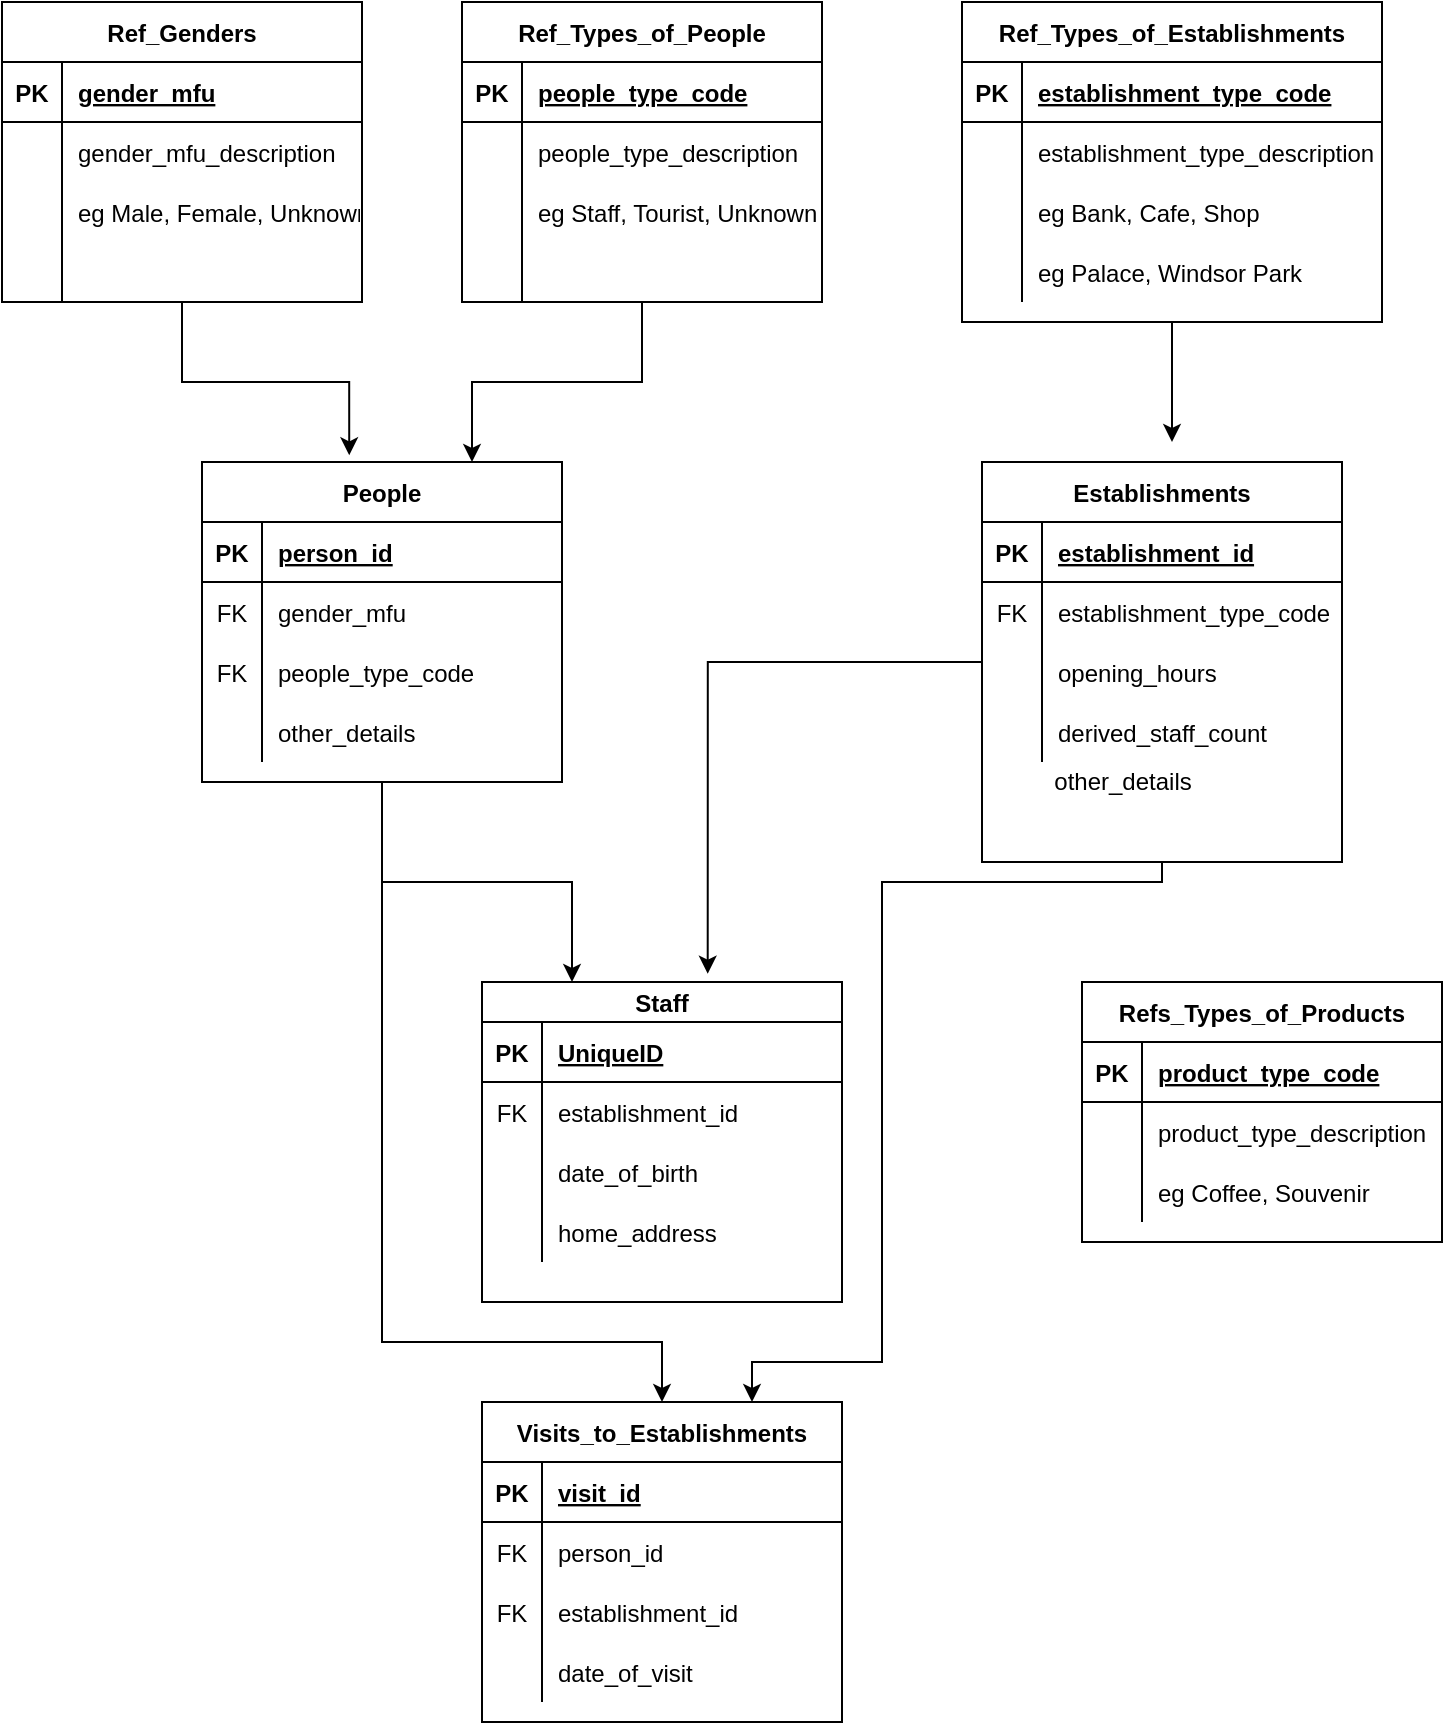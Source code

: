 <mxfile version="14.2.7" type="github">
  <diagram id="8gwgfgab7osLSwUelP4G" name="Page-1">
    <mxGraphModel dx="1038" dy="580" grid="1" gridSize="10" guides="1" tooltips="1" connect="1" arrows="1" fold="1" page="1" pageScale="1" pageWidth="850" pageHeight="1100" math="0" shadow="0">
      <root>
        <mxCell id="0" />
        <mxCell id="1" parent="0" />
        <mxCell id="6jE46qa5X71mXZ7icbi9-116" style="edgeStyle=orthogonalEdgeStyle;rounded=0;orthogonalLoop=1;jettySize=auto;html=1;entryX=0.25;entryY=0;entryDx=0;entryDy=0;" edge="1" parent="1" source="6jE46qa5X71mXZ7icbi9-1" target="6jE46qa5X71mXZ7icbi9-58">
          <mxGeometry relative="1" as="geometry" />
        </mxCell>
        <mxCell id="6jE46qa5X71mXZ7icbi9-119" style="edgeStyle=orthogonalEdgeStyle;rounded=0;orthogonalLoop=1;jettySize=auto;html=1;" edge="1" parent="1" source="6jE46qa5X71mXZ7icbi9-1" target="6jE46qa5X71mXZ7icbi9-27">
          <mxGeometry relative="1" as="geometry">
            <Array as="points">
              <mxPoint x="200" y="680" />
              <mxPoint x="340" y="680" />
            </Array>
          </mxGeometry>
        </mxCell>
        <mxCell id="6jE46qa5X71mXZ7icbi9-1" value="People" style="shape=table;startSize=30;container=1;collapsible=1;childLayout=tableLayout;fixedRows=1;rowLines=0;fontStyle=1;align=center;resizeLast=1;" vertex="1" parent="1">
          <mxGeometry x="110" y="240" width="180" height="160" as="geometry" />
        </mxCell>
        <mxCell id="6jE46qa5X71mXZ7icbi9-2" value="" style="shape=partialRectangle;collapsible=0;dropTarget=0;pointerEvents=0;fillColor=none;top=0;left=0;bottom=1;right=0;points=[[0,0.5],[1,0.5]];portConstraint=eastwest;" vertex="1" parent="6jE46qa5X71mXZ7icbi9-1">
          <mxGeometry y="30" width="180" height="30" as="geometry" />
        </mxCell>
        <mxCell id="6jE46qa5X71mXZ7icbi9-3" value="PK" style="shape=partialRectangle;connectable=0;fillColor=none;top=0;left=0;bottom=0;right=0;fontStyle=1;overflow=hidden;" vertex="1" parent="6jE46qa5X71mXZ7icbi9-2">
          <mxGeometry width="30" height="30" as="geometry" />
        </mxCell>
        <mxCell id="6jE46qa5X71mXZ7icbi9-4" value="person_id" style="shape=partialRectangle;connectable=0;fillColor=none;top=0;left=0;bottom=0;right=0;align=left;spacingLeft=6;fontStyle=5;overflow=hidden;" vertex="1" parent="6jE46qa5X71mXZ7icbi9-2">
          <mxGeometry x="30" width="150" height="30" as="geometry" />
        </mxCell>
        <mxCell id="6jE46qa5X71mXZ7icbi9-5" value="" style="shape=partialRectangle;collapsible=0;dropTarget=0;pointerEvents=0;fillColor=none;top=0;left=0;bottom=0;right=0;points=[[0,0.5],[1,0.5]];portConstraint=eastwest;" vertex="1" parent="6jE46qa5X71mXZ7icbi9-1">
          <mxGeometry y="60" width="180" height="30" as="geometry" />
        </mxCell>
        <mxCell id="6jE46qa5X71mXZ7icbi9-6" value="FK" style="shape=partialRectangle;connectable=0;fillColor=none;top=0;left=0;bottom=0;right=0;editable=1;overflow=hidden;" vertex="1" parent="6jE46qa5X71mXZ7icbi9-5">
          <mxGeometry width="30" height="30" as="geometry" />
        </mxCell>
        <mxCell id="6jE46qa5X71mXZ7icbi9-7" value="gender_mfu" style="shape=partialRectangle;connectable=0;fillColor=none;top=0;left=0;bottom=0;right=0;align=left;spacingLeft=6;overflow=hidden;" vertex="1" parent="6jE46qa5X71mXZ7icbi9-5">
          <mxGeometry x="30" width="150" height="30" as="geometry" />
        </mxCell>
        <mxCell id="6jE46qa5X71mXZ7icbi9-8" value="" style="shape=partialRectangle;collapsible=0;dropTarget=0;pointerEvents=0;fillColor=none;top=0;left=0;bottom=0;right=0;points=[[0,0.5],[1,0.5]];portConstraint=eastwest;" vertex="1" parent="6jE46qa5X71mXZ7icbi9-1">
          <mxGeometry y="90" width="180" height="30" as="geometry" />
        </mxCell>
        <mxCell id="6jE46qa5X71mXZ7icbi9-9" value="FK" style="shape=partialRectangle;connectable=0;fillColor=none;top=0;left=0;bottom=0;right=0;editable=1;overflow=hidden;" vertex="1" parent="6jE46qa5X71mXZ7icbi9-8">
          <mxGeometry width="30" height="30" as="geometry" />
        </mxCell>
        <mxCell id="6jE46qa5X71mXZ7icbi9-10" value="people_type_code" style="shape=partialRectangle;connectable=0;fillColor=none;top=0;left=0;bottom=0;right=0;align=left;spacingLeft=6;overflow=hidden;" vertex="1" parent="6jE46qa5X71mXZ7icbi9-8">
          <mxGeometry x="30" width="150" height="30" as="geometry" />
        </mxCell>
        <mxCell id="6jE46qa5X71mXZ7icbi9-11" value="" style="shape=partialRectangle;collapsible=0;dropTarget=0;pointerEvents=0;fillColor=none;top=0;left=0;bottom=0;right=0;points=[[0,0.5],[1,0.5]];portConstraint=eastwest;" vertex="1" parent="6jE46qa5X71mXZ7icbi9-1">
          <mxGeometry y="120" width="180" height="30" as="geometry" />
        </mxCell>
        <mxCell id="6jE46qa5X71mXZ7icbi9-12" value="" style="shape=partialRectangle;connectable=0;fillColor=none;top=0;left=0;bottom=0;right=0;editable=1;overflow=hidden;" vertex="1" parent="6jE46qa5X71mXZ7icbi9-11">
          <mxGeometry width="30" height="30" as="geometry" />
        </mxCell>
        <mxCell id="6jE46qa5X71mXZ7icbi9-13" value="other_details" style="shape=partialRectangle;connectable=0;fillColor=none;top=0;left=0;bottom=0;right=0;align=left;spacingLeft=6;overflow=hidden;" vertex="1" parent="6jE46qa5X71mXZ7icbi9-11">
          <mxGeometry x="30" width="150" height="30" as="geometry" />
        </mxCell>
        <mxCell id="6jE46qa5X71mXZ7icbi9-117" style="edgeStyle=orthogonalEdgeStyle;rounded=0;orthogonalLoop=1;jettySize=auto;html=1;entryX=0.627;entryY=-0.026;entryDx=0;entryDy=0;entryPerimeter=0;" edge="1" parent="1" source="6jE46qa5X71mXZ7icbi9-14" target="6jE46qa5X71mXZ7icbi9-58">
          <mxGeometry relative="1" as="geometry" />
        </mxCell>
        <mxCell id="6jE46qa5X71mXZ7icbi9-120" style="edgeStyle=orthogonalEdgeStyle;rounded=0;orthogonalLoop=1;jettySize=auto;html=1;entryX=0.75;entryY=0;entryDx=0;entryDy=0;" edge="1" parent="1" source="6jE46qa5X71mXZ7icbi9-14" target="6jE46qa5X71mXZ7icbi9-27">
          <mxGeometry relative="1" as="geometry">
            <Array as="points">
              <mxPoint x="590" y="450" />
              <mxPoint x="450" y="450" />
              <mxPoint x="450" y="690" />
              <mxPoint x="385" y="690" />
            </Array>
          </mxGeometry>
        </mxCell>
        <mxCell id="6jE46qa5X71mXZ7icbi9-14" value="Establishments" style="shape=table;startSize=30;container=1;collapsible=1;childLayout=tableLayout;fixedRows=1;rowLines=0;fontStyle=1;align=center;resizeLast=1;" vertex="1" parent="1">
          <mxGeometry x="500" y="240" width="180" height="200" as="geometry" />
        </mxCell>
        <mxCell id="6jE46qa5X71mXZ7icbi9-15" value="" style="shape=partialRectangle;collapsible=0;dropTarget=0;pointerEvents=0;fillColor=none;top=0;left=0;bottom=1;right=0;points=[[0,0.5],[1,0.5]];portConstraint=eastwest;" vertex="1" parent="6jE46qa5X71mXZ7icbi9-14">
          <mxGeometry y="30" width="180" height="30" as="geometry" />
        </mxCell>
        <mxCell id="6jE46qa5X71mXZ7icbi9-16" value="PK" style="shape=partialRectangle;connectable=0;fillColor=none;top=0;left=0;bottom=0;right=0;fontStyle=1;overflow=hidden;" vertex="1" parent="6jE46qa5X71mXZ7icbi9-15">
          <mxGeometry width="30" height="30" as="geometry" />
        </mxCell>
        <mxCell id="6jE46qa5X71mXZ7icbi9-17" value="establishment_id" style="shape=partialRectangle;connectable=0;fillColor=none;top=0;left=0;bottom=0;right=0;align=left;spacingLeft=6;fontStyle=5;overflow=hidden;" vertex="1" parent="6jE46qa5X71mXZ7icbi9-15">
          <mxGeometry x="30" width="150" height="30" as="geometry" />
        </mxCell>
        <mxCell id="6jE46qa5X71mXZ7icbi9-18" value="" style="shape=partialRectangle;collapsible=0;dropTarget=0;pointerEvents=0;fillColor=none;top=0;left=0;bottom=0;right=0;points=[[0,0.5],[1,0.5]];portConstraint=eastwest;" vertex="1" parent="6jE46qa5X71mXZ7icbi9-14">
          <mxGeometry y="60" width="180" height="30" as="geometry" />
        </mxCell>
        <mxCell id="6jE46qa5X71mXZ7icbi9-19" value="FK" style="shape=partialRectangle;connectable=0;fillColor=none;top=0;left=0;bottom=0;right=0;editable=1;overflow=hidden;" vertex="1" parent="6jE46qa5X71mXZ7icbi9-18">
          <mxGeometry width="30" height="30" as="geometry" />
        </mxCell>
        <mxCell id="6jE46qa5X71mXZ7icbi9-20" value="establishment_type_code" style="shape=partialRectangle;connectable=0;fillColor=none;top=0;left=0;bottom=0;right=0;align=left;spacingLeft=6;overflow=hidden;" vertex="1" parent="6jE46qa5X71mXZ7icbi9-18">
          <mxGeometry x="30" width="150" height="30" as="geometry" />
        </mxCell>
        <mxCell id="6jE46qa5X71mXZ7icbi9-21" value="" style="shape=partialRectangle;collapsible=0;dropTarget=0;pointerEvents=0;fillColor=none;top=0;left=0;bottom=0;right=0;points=[[0,0.5],[1,0.5]];portConstraint=eastwest;" vertex="1" parent="6jE46qa5X71mXZ7icbi9-14">
          <mxGeometry y="90" width="180" height="30" as="geometry" />
        </mxCell>
        <mxCell id="6jE46qa5X71mXZ7icbi9-22" value="" style="shape=partialRectangle;connectable=0;fillColor=none;top=0;left=0;bottom=0;right=0;editable=1;overflow=hidden;" vertex="1" parent="6jE46qa5X71mXZ7icbi9-21">
          <mxGeometry width="30" height="30" as="geometry" />
        </mxCell>
        <mxCell id="6jE46qa5X71mXZ7icbi9-23" value="opening_hours" style="shape=partialRectangle;connectable=0;fillColor=none;top=0;left=0;bottom=0;right=0;align=left;spacingLeft=6;overflow=hidden;" vertex="1" parent="6jE46qa5X71mXZ7icbi9-21">
          <mxGeometry x="30" width="150" height="30" as="geometry" />
        </mxCell>
        <mxCell id="6jE46qa5X71mXZ7icbi9-24" value="" style="shape=partialRectangle;collapsible=0;dropTarget=0;pointerEvents=0;fillColor=none;top=0;left=0;bottom=0;right=0;points=[[0,0.5],[1,0.5]];portConstraint=eastwest;" vertex="1" parent="6jE46qa5X71mXZ7icbi9-14">
          <mxGeometry y="120" width="180" height="30" as="geometry" />
        </mxCell>
        <mxCell id="6jE46qa5X71mXZ7icbi9-25" value="" style="shape=partialRectangle;connectable=0;fillColor=none;top=0;left=0;bottom=0;right=0;editable=1;overflow=hidden;" vertex="1" parent="6jE46qa5X71mXZ7icbi9-24">
          <mxGeometry width="30" height="30" as="geometry" />
        </mxCell>
        <mxCell id="6jE46qa5X71mXZ7icbi9-26" value="derived_staff_count" style="shape=partialRectangle;connectable=0;fillColor=none;top=0;left=0;bottom=0;right=0;align=left;spacingLeft=6;overflow=hidden;" vertex="1" parent="6jE46qa5X71mXZ7icbi9-24">
          <mxGeometry x="30" width="150" height="30" as="geometry" />
        </mxCell>
        <mxCell id="6jE46qa5X71mXZ7icbi9-27" value="Visits_to_Establishments" style="shape=table;startSize=30;container=1;collapsible=1;childLayout=tableLayout;fixedRows=1;rowLines=0;fontStyle=1;align=center;resizeLast=1;" vertex="1" parent="1">
          <mxGeometry x="250" y="710" width="180" height="160" as="geometry" />
        </mxCell>
        <mxCell id="6jE46qa5X71mXZ7icbi9-28" value="" style="shape=partialRectangle;collapsible=0;dropTarget=0;pointerEvents=0;fillColor=none;top=0;left=0;bottom=1;right=0;points=[[0,0.5],[1,0.5]];portConstraint=eastwest;" vertex="1" parent="6jE46qa5X71mXZ7icbi9-27">
          <mxGeometry y="30" width="180" height="30" as="geometry" />
        </mxCell>
        <mxCell id="6jE46qa5X71mXZ7icbi9-29" value="PK" style="shape=partialRectangle;connectable=0;fillColor=none;top=0;left=0;bottom=0;right=0;fontStyle=1;overflow=hidden;" vertex="1" parent="6jE46qa5X71mXZ7icbi9-28">
          <mxGeometry width="30" height="30" as="geometry" />
        </mxCell>
        <mxCell id="6jE46qa5X71mXZ7icbi9-30" value="visit_id" style="shape=partialRectangle;connectable=0;fillColor=none;top=0;left=0;bottom=0;right=0;align=left;spacingLeft=6;fontStyle=5;overflow=hidden;" vertex="1" parent="6jE46qa5X71mXZ7icbi9-28">
          <mxGeometry x="30" width="150" height="30" as="geometry" />
        </mxCell>
        <mxCell id="6jE46qa5X71mXZ7icbi9-31" value="" style="shape=partialRectangle;collapsible=0;dropTarget=0;pointerEvents=0;fillColor=none;top=0;left=0;bottom=0;right=0;points=[[0,0.5],[1,0.5]];portConstraint=eastwest;" vertex="1" parent="6jE46qa5X71mXZ7icbi9-27">
          <mxGeometry y="60" width="180" height="30" as="geometry" />
        </mxCell>
        <mxCell id="6jE46qa5X71mXZ7icbi9-32" value="FK" style="shape=partialRectangle;connectable=0;fillColor=none;top=0;left=0;bottom=0;right=0;editable=1;overflow=hidden;" vertex="1" parent="6jE46qa5X71mXZ7icbi9-31">
          <mxGeometry width="30" height="30" as="geometry" />
        </mxCell>
        <mxCell id="6jE46qa5X71mXZ7icbi9-33" value="person_id" style="shape=partialRectangle;connectable=0;fillColor=none;top=0;left=0;bottom=0;right=0;align=left;spacingLeft=6;overflow=hidden;" vertex="1" parent="6jE46qa5X71mXZ7icbi9-31">
          <mxGeometry x="30" width="150" height="30" as="geometry" />
        </mxCell>
        <mxCell id="6jE46qa5X71mXZ7icbi9-34" value="" style="shape=partialRectangle;collapsible=0;dropTarget=0;pointerEvents=0;fillColor=none;top=0;left=0;bottom=0;right=0;points=[[0,0.5],[1,0.5]];portConstraint=eastwest;" vertex="1" parent="6jE46qa5X71mXZ7icbi9-27">
          <mxGeometry y="90" width="180" height="30" as="geometry" />
        </mxCell>
        <mxCell id="6jE46qa5X71mXZ7icbi9-35" value="FK" style="shape=partialRectangle;connectable=0;fillColor=none;top=0;left=0;bottom=0;right=0;editable=1;overflow=hidden;" vertex="1" parent="6jE46qa5X71mXZ7icbi9-34">
          <mxGeometry width="30" height="30" as="geometry" />
        </mxCell>
        <mxCell id="6jE46qa5X71mXZ7icbi9-36" value="establishment_id" style="shape=partialRectangle;connectable=0;fillColor=none;top=0;left=0;bottom=0;right=0;align=left;spacingLeft=6;overflow=hidden;" vertex="1" parent="6jE46qa5X71mXZ7icbi9-34">
          <mxGeometry x="30" width="150" height="30" as="geometry" />
        </mxCell>
        <mxCell id="6jE46qa5X71mXZ7icbi9-37" value="" style="shape=partialRectangle;collapsible=0;dropTarget=0;pointerEvents=0;fillColor=none;top=0;left=0;bottom=0;right=0;points=[[0,0.5],[1,0.5]];portConstraint=eastwest;" vertex="1" parent="6jE46qa5X71mXZ7icbi9-27">
          <mxGeometry y="120" width="180" height="30" as="geometry" />
        </mxCell>
        <mxCell id="6jE46qa5X71mXZ7icbi9-38" value="" style="shape=partialRectangle;connectable=0;fillColor=none;top=0;left=0;bottom=0;right=0;editable=1;overflow=hidden;" vertex="1" parent="6jE46qa5X71mXZ7icbi9-37">
          <mxGeometry width="30" height="30" as="geometry" />
        </mxCell>
        <mxCell id="6jE46qa5X71mXZ7icbi9-39" value="date_of_visit" style="shape=partialRectangle;connectable=0;fillColor=none;top=0;left=0;bottom=0;right=0;align=left;spacingLeft=6;overflow=hidden;" vertex="1" parent="6jE46qa5X71mXZ7icbi9-37">
          <mxGeometry x="30" width="150" height="30" as="geometry" />
        </mxCell>
        <mxCell id="6jE46qa5X71mXZ7icbi9-43" value="other_details" style="text;html=1;align=center;verticalAlign=middle;resizable=0;points=[];autosize=1;" vertex="1" parent="1">
          <mxGeometry x="530" y="390" width="80" height="20" as="geometry" />
        </mxCell>
        <mxCell id="6jE46qa5X71mXZ7icbi9-113" style="edgeStyle=orthogonalEdgeStyle;rounded=0;orthogonalLoop=1;jettySize=auto;html=1;entryX=0.409;entryY=-0.021;entryDx=0;entryDy=0;entryPerimeter=0;" edge="1" parent="1" source="6jE46qa5X71mXZ7icbi9-45" target="6jE46qa5X71mXZ7icbi9-1">
          <mxGeometry relative="1" as="geometry" />
        </mxCell>
        <mxCell id="6jE46qa5X71mXZ7icbi9-45" value="Ref_Genders" style="shape=table;startSize=30;container=1;collapsible=1;childLayout=tableLayout;fixedRows=1;rowLines=0;fontStyle=1;align=center;resizeLast=1;" vertex="1" parent="1">
          <mxGeometry x="10" y="10" width="180" height="150" as="geometry" />
        </mxCell>
        <mxCell id="6jE46qa5X71mXZ7icbi9-46" value="" style="shape=partialRectangle;collapsible=0;dropTarget=0;pointerEvents=0;fillColor=none;top=0;left=0;bottom=1;right=0;points=[[0,0.5],[1,0.5]];portConstraint=eastwest;" vertex="1" parent="6jE46qa5X71mXZ7icbi9-45">
          <mxGeometry y="30" width="180" height="30" as="geometry" />
        </mxCell>
        <mxCell id="6jE46qa5X71mXZ7icbi9-47" value="PK" style="shape=partialRectangle;connectable=0;fillColor=none;top=0;left=0;bottom=0;right=0;fontStyle=1;overflow=hidden;" vertex="1" parent="6jE46qa5X71mXZ7icbi9-46">
          <mxGeometry width="30" height="30" as="geometry" />
        </mxCell>
        <mxCell id="6jE46qa5X71mXZ7icbi9-48" value="gender_mfu" style="shape=partialRectangle;connectable=0;fillColor=none;top=0;left=0;bottom=0;right=0;align=left;spacingLeft=6;fontStyle=5;overflow=hidden;" vertex="1" parent="6jE46qa5X71mXZ7icbi9-46">
          <mxGeometry x="30" width="150" height="30" as="geometry" />
        </mxCell>
        <mxCell id="6jE46qa5X71mXZ7icbi9-49" value="" style="shape=partialRectangle;collapsible=0;dropTarget=0;pointerEvents=0;fillColor=none;top=0;left=0;bottom=0;right=0;points=[[0,0.5],[1,0.5]];portConstraint=eastwest;" vertex="1" parent="6jE46qa5X71mXZ7icbi9-45">
          <mxGeometry y="60" width="180" height="30" as="geometry" />
        </mxCell>
        <mxCell id="6jE46qa5X71mXZ7icbi9-50" value="" style="shape=partialRectangle;connectable=0;fillColor=none;top=0;left=0;bottom=0;right=0;editable=1;overflow=hidden;" vertex="1" parent="6jE46qa5X71mXZ7icbi9-49">
          <mxGeometry width="30" height="30" as="geometry" />
        </mxCell>
        <mxCell id="6jE46qa5X71mXZ7icbi9-51" value="gender_mfu_description" style="shape=partialRectangle;connectable=0;fillColor=none;top=0;left=0;bottom=0;right=0;align=left;spacingLeft=6;overflow=hidden;" vertex="1" parent="6jE46qa5X71mXZ7icbi9-49">
          <mxGeometry x="30" width="150" height="30" as="geometry" />
        </mxCell>
        <mxCell id="6jE46qa5X71mXZ7icbi9-52" value="" style="shape=partialRectangle;collapsible=0;dropTarget=0;pointerEvents=0;fillColor=none;top=0;left=0;bottom=0;right=0;points=[[0,0.5],[1,0.5]];portConstraint=eastwest;" vertex="1" parent="6jE46qa5X71mXZ7icbi9-45">
          <mxGeometry y="90" width="180" height="30" as="geometry" />
        </mxCell>
        <mxCell id="6jE46qa5X71mXZ7icbi9-53" value="" style="shape=partialRectangle;connectable=0;fillColor=none;top=0;left=0;bottom=0;right=0;editable=1;overflow=hidden;" vertex="1" parent="6jE46qa5X71mXZ7icbi9-52">
          <mxGeometry width="30" height="30" as="geometry" />
        </mxCell>
        <mxCell id="6jE46qa5X71mXZ7icbi9-54" value="eg Male, Female, Unknown" style="shape=partialRectangle;connectable=0;fillColor=none;top=0;left=0;bottom=0;right=0;align=left;spacingLeft=6;overflow=hidden;" vertex="1" parent="6jE46qa5X71mXZ7icbi9-52">
          <mxGeometry x="30" width="150" height="30" as="geometry" />
        </mxCell>
        <mxCell id="6jE46qa5X71mXZ7icbi9-55" value="" style="shape=partialRectangle;collapsible=0;dropTarget=0;pointerEvents=0;fillColor=none;top=0;left=0;bottom=0;right=0;points=[[0,0.5],[1,0.5]];portConstraint=eastwest;" vertex="1" parent="6jE46qa5X71mXZ7icbi9-45">
          <mxGeometry y="120" width="180" height="30" as="geometry" />
        </mxCell>
        <mxCell id="6jE46qa5X71mXZ7icbi9-56" value="" style="shape=partialRectangle;connectable=0;fillColor=none;top=0;left=0;bottom=0;right=0;editable=1;overflow=hidden;" vertex="1" parent="6jE46qa5X71mXZ7icbi9-55">
          <mxGeometry width="30" height="30" as="geometry" />
        </mxCell>
        <mxCell id="6jE46qa5X71mXZ7icbi9-57" value="" style="shape=partialRectangle;connectable=0;fillColor=none;top=0;left=0;bottom=0;right=0;align=left;spacingLeft=6;overflow=hidden;" vertex="1" parent="6jE46qa5X71mXZ7icbi9-55">
          <mxGeometry x="30" width="150" height="30" as="geometry" />
        </mxCell>
        <mxCell id="6jE46qa5X71mXZ7icbi9-58" value="Staff" style="shape=table;startSize=20;container=1;collapsible=1;childLayout=tableLayout;fixedRows=1;rowLines=0;fontStyle=1;align=center;resizeLast=1;" vertex="1" parent="1">
          <mxGeometry x="250" y="500" width="180" height="160" as="geometry" />
        </mxCell>
        <mxCell id="6jE46qa5X71mXZ7icbi9-59" value="" style="shape=partialRectangle;collapsible=0;dropTarget=0;pointerEvents=0;fillColor=none;top=0;left=0;bottom=1;right=0;points=[[0,0.5],[1,0.5]];portConstraint=eastwest;" vertex="1" parent="6jE46qa5X71mXZ7icbi9-58">
          <mxGeometry y="20" width="180" height="30" as="geometry" />
        </mxCell>
        <mxCell id="6jE46qa5X71mXZ7icbi9-60" value="PK" style="shape=partialRectangle;connectable=0;fillColor=none;top=0;left=0;bottom=0;right=0;fontStyle=1;overflow=hidden;" vertex="1" parent="6jE46qa5X71mXZ7icbi9-59">
          <mxGeometry width="30" height="30" as="geometry" />
        </mxCell>
        <mxCell id="6jE46qa5X71mXZ7icbi9-61" value="UniqueID" style="shape=partialRectangle;connectable=0;fillColor=none;top=0;left=0;bottom=0;right=0;align=left;spacingLeft=6;fontStyle=5;overflow=hidden;" vertex="1" parent="6jE46qa5X71mXZ7icbi9-59">
          <mxGeometry x="30" width="150" height="30" as="geometry" />
        </mxCell>
        <mxCell id="6jE46qa5X71mXZ7icbi9-62" value="" style="shape=partialRectangle;collapsible=0;dropTarget=0;pointerEvents=0;fillColor=none;top=0;left=0;bottom=0;right=0;points=[[0,0.5],[1,0.5]];portConstraint=eastwest;" vertex="1" parent="6jE46qa5X71mXZ7icbi9-58">
          <mxGeometry y="50" width="180" height="30" as="geometry" />
        </mxCell>
        <mxCell id="6jE46qa5X71mXZ7icbi9-63" value="FK" style="shape=partialRectangle;connectable=0;fillColor=none;top=0;left=0;bottom=0;right=0;editable=1;overflow=hidden;" vertex="1" parent="6jE46qa5X71mXZ7icbi9-62">
          <mxGeometry width="30" height="30" as="geometry" />
        </mxCell>
        <mxCell id="6jE46qa5X71mXZ7icbi9-64" value="establishment_id" style="shape=partialRectangle;connectable=0;fillColor=none;top=0;left=0;bottom=0;right=0;align=left;spacingLeft=6;overflow=hidden;" vertex="1" parent="6jE46qa5X71mXZ7icbi9-62">
          <mxGeometry x="30" width="150" height="30" as="geometry" />
        </mxCell>
        <mxCell id="6jE46qa5X71mXZ7icbi9-65" value="" style="shape=partialRectangle;collapsible=0;dropTarget=0;pointerEvents=0;fillColor=none;top=0;left=0;bottom=0;right=0;points=[[0,0.5],[1,0.5]];portConstraint=eastwest;" vertex="1" parent="6jE46qa5X71mXZ7icbi9-58">
          <mxGeometry y="80" width="180" height="30" as="geometry" />
        </mxCell>
        <mxCell id="6jE46qa5X71mXZ7icbi9-66" value="" style="shape=partialRectangle;connectable=0;fillColor=none;top=0;left=0;bottom=0;right=0;editable=1;overflow=hidden;" vertex="1" parent="6jE46qa5X71mXZ7icbi9-65">
          <mxGeometry width="30" height="30" as="geometry" />
        </mxCell>
        <mxCell id="6jE46qa5X71mXZ7icbi9-67" value="date_of_birth" style="shape=partialRectangle;connectable=0;fillColor=none;top=0;left=0;bottom=0;right=0;align=left;spacingLeft=6;overflow=hidden;" vertex="1" parent="6jE46qa5X71mXZ7icbi9-65">
          <mxGeometry x="30" width="150" height="30" as="geometry" />
        </mxCell>
        <mxCell id="6jE46qa5X71mXZ7icbi9-68" value="" style="shape=partialRectangle;collapsible=0;dropTarget=0;pointerEvents=0;fillColor=none;top=0;left=0;bottom=0;right=0;points=[[0,0.5],[1,0.5]];portConstraint=eastwest;" vertex="1" parent="6jE46qa5X71mXZ7icbi9-58">
          <mxGeometry y="110" width="180" height="30" as="geometry" />
        </mxCell>
        <mxCell id="6jE46qa5X71mXZ7icbi9-69" value="" style="shape=partialRectangle;connectable=0;fillColor=none;top=0;left=0;bottom=0;right=0;editable=1;overflow=hidden;" vertex="1" parent="6jE46qa5X71mXZ7icbi9-68">
          <mxGeometry width="30" height="30" as="geometry" />
        </mxCell>
        <mxCell id="6jE46qa5X71mXZ7icbi9-70" value="home_address" style="shape=partialRectangle;connectable=0;fillColor=none;top=0;left=0;bottom=0;right=0;align=left;spacingLeft=6;overflow=hidden;" vertex="1" parent="6jE46qa5X71mXZ7icbi9-68">
          <mxGeometry x="30" width="150" height="30" as="geometry" />
        </mxCell>
        <mxCell id="6jE46qa5X71mXZ7icbi9-114" style="edgeStyle=orthogonalEdgeStyle;rounded=0;orthogonalLoop=1;jettySize=auto;html=1;entryX=0.75;entryY=0;entryDx=0;entryDy=0;horizontal=1;verticalAlign=middle;" edge="1" parent="1" source="6jE46qa5X71mXZ7icbi9-71" target="6jE46qa5X71mXZ7icbi9-1">
          <mxGeometry relative="1" as="geometry" />
        </mxCell>
        <mxCell id="6jE46qa5X71mXZ7icbi9-71" value="Ref_Types_of_People" style="shape=table;startSize=30;container=1;collapsible=1;childLayout=tableLayout;fixedRows=1;rowLines=0;fontStyle=1;align=center;resizeLast=1;" vertex="1" parent="1">
          <mxGeometry x="240" y="10" width="180" height="150" as="geometry" />
        </mxCell>
        <mxCell id="6jE46qa5X71mXZ7icbi9-72" value="" style="shape=partialRectangle;collapsible=0;dropTarget=0;pointerEvents=0;fillColor=none;top=0;left=0;bottom=1;right=0;points=[[0,0.5],[1,0.5]];portConstraint=eastwest;" vertex="1" parent="6jE46qa5X71mXZ7icbi9-71">
          <mxGeometry y="30" width="180" height="30" as="geometry" />
        </mxCell>
        <mxCell id="6jE46qa5X71mXZ7icbi9-73" value="PK" style="shape=partialRectangle;connectable=0;fillColor=none;top=0;left=0;bottom=0;right=0;fontStyle=1;overflow=hidden;" vertex="1" parent="6jE46qa5X71mXZ7icbi9-72">
          <mxGeometry width="30" height="30" as="geometry" />
        </mxCell>
        <mxCell id="6jE46qa5X71mXZ7icbi9-74" value="people_type_code" style="shape=partialRectangle;connectable=0;fillColor=none;top=0;left=0;bottom=0;right=0;align=left;spacingLeft=6;fontStyle=5;overflow=hidden;" vertex="1" parent="6jE46qa5X71mXZ7icbi9-72">
          <mxGeometry x="30" width="150" height="30" as="geometry" />
        </mxCell>
        <mxCell id="6jE46qa5X71mXZ7icbi9-75" value="" style="shape=partialRectangle;collapsible=0;dropTarget=0;pointerEvents=0;fillColor=none;top=0;left=0;bottom=0;right=0;points=[[0,0.5],[1,0.5]];portConstraint=eastwest;" vertex="1" parent="6jE46qa5X71mXZ7icbi9-71">
          <mxGeometry y="60" width="180" height="30" as="geometry" />
        </mxCell>
        <mxCell id="6jE46qa5X71mXZ7icbi9-76" value="" style="shape=partialRectangle;connectable=0;fillColor=none;top=0;left=0;bottom=0;right=0;editable=1;overflow=hidden;" vertex="1" parent="6jE46qa5X71mXZ7icbi9-75">
          <mxGeometry width="30" height="30" as="geometry" />
        </mxCell>
        <mxCell id="6jE46qa5X71mXZ7icbi9-77" value="people_type_description" style="shape=partialRectangle;connectable=0;fillColor=none;top=0;left=0;bottom=0;right=0;align=left;spacingLeft=6;overflow=hidden;" vertex="1" parent="6jE46qa5X71mXZ7icbi9-75">
          <mxGeometry x="30" width="150" height="30" as="geometry" />
        </mxCell>
        <mxCell id="6jE46qa5X71mXZ7icbi9-78" value="" style="shape=partialRectangle;collapsible=0;dropTarget=0;pointerEvents=0;fillColor=none;top=0;left=0;bottom=0;right=0;points=[[0,0.5],[1,0.5]];portConstraint=eastwest;" vertex="1" parent="6jE46qa5X71mXZ7icbi9-71">
          <mxGeometry y="90" width="180" height="30" as="geometry" />
        </mxCell>
        <mxCell id="6jE46qa5X71mXZ7icbi9-79" value="" style="shape=partialRectangle;connectable=0;fillColor=none;top=0;left=0;bottom=0;right=0;editable=1;overflow=hidden;" vertex="1" parent="6jE46qa5X71mXZ7icbi9-78">
          <mxGeometry width="30" height="30" as="geometry" />
        </mxCell>
        <mxCell id="6jE46qa5X71mXZ7icbi9-80" value="eg Staff, Tourist, Unknown" style="shape=partialRectangle;connectable=0;fillColor=none;top=0;left=0;bottom=0;right=0;align=left;spacingLeft=6;overflow=hidden;" vertex="1" parent="6jE46qa5X71mXZ7icbi9-78">
          <mxGeometry x="30" width="150" height="30" as="geometry" />
        </mxCell>
        <mxCell id="6jE46qa5X71mXZ7icbi9-81" value="" style="shape=partialRectangle;collapsible=0;dropTarget=0;pointerEvents=0;fillColor=none;top=0;left=0;bottom=0;right=0;points=[[0,0.5],[1,0.5]];portConstraint=eastwest;" vertex="1" parent="6jE46qa5X71mXZ7icbi9-71">
          <mxGeometry y="120" width="180" height="30" as="geometry" />
        </mxCell>
        <mxCell id="6jE46qa5X71mXZ7icbi9-82" value="" style="shape=partialRectangle;connectable=0;fillColor=none;top=0;left=0;bottom=0;right=0;editable=1;overflow=hidden;" vertex="1" parent="6jE46qa5X71mXZ7icbi9-81">
          <mxGeometry width="30" height="30" as="geometry" />
        </mxCell>
        <mxCell id="6jE46qa5X71mXZ7icbi9-83" value="" style="shape=partialRectangle;connectable=0;fillColor=none;top=0;left=0;bottom=0;right=0;align=left;spacingLeft=6;overflow=hidden;" vertex="1" parent="6jE46qa5X71mXZ7icbi9-81">
          <mxGeometry x="30" width="150" height="30" as="geometry" />
        </mxCell>
        <mxCell id="6jE46qa5X71mXZ7icbi9-115" style="edgeStyle=orthogonalEdgeStyle;rounded=0;orthogonalLoop=1;jettySize=auto;html=1;" edge="1" parent="1" source="6jE46qa5X71mXZ7icbi9-84">
          <mxGeometry relative="1" as="geometry">
            <mxPoint x="595" y="230" as="targetPoint" />
          </mxGeometry>
        </mxCell>
        <mxCell id="6jE46qa5X71mXZ7icbi9-84" value="Ref_Types_of_Establishments" style="shape=table;startSize=30;container=1;collapsible=1;childLayout=tableLayout;fixedRows=1;rowLines=0;fontStyle=1;align=center;resizeLast=1;" vertex="1" parent="1">
          <mxGeometry x="490" y="10" width="210" height="160" as="geometry" />
        </mxCell>
        <mxCell id="6jE46qa5X71mXZ7icbi9-85" value="" style="shape=partialRectangle;collapsible=0;dropTarget=0;pointerEvents=0;fillColor=none;top=0;left=0;bottom=1;right=0;points=[[0,0.5],[1,0.5]];portConstraint=eastwest;" vertex="1" parent="6jE46qa5X71mXZ7icbi9-84">
          <mxGeometry y="30" width="210" height="30" as="geometry" />
        </mxCell>
        <mxCell id="6jE46qa5X71mXZ7icbi9-86" value="PK" style="shape=partialRectangle;connectable=0;fillColor=none;top=0;left=0;bottom=0;right=0;fontStyle=1;overflow=hidden;" vertex="1" parent="6jE46qa5X71mXZ7icbi9-85">
          <mxGeometry width="30" height="30" as="geometry" />
        </mxCell>
        <mxCell id="6jE46qa5X71mXZ7icbi9-87" value="establishment_type_code" style="shape=partialRectangle;connectable=0;fillColor=none;top=0;left=0;bottom=0;right=0;align=left;spacingLeft=6;fontStyle=5;overflow=hidden;" vertex="1" parent="6jE46qa5X71mXZ7icbi9-85">
          <mxGeometry x="30" width="180" height="30" as="geometry" />
        </mxCell>
        <mxCell id="6jE46qa5X71mXZ7icbi9-88" value="" style="shape=partialRectangle;collapsible=0;dropTarget=0;pointerEvents=0;fillColor=none;top=0;left=0;bottom=0;right=0;points=[[0,0.5],[1,0.5]];portConstraint=eastwest;" vertex="1" parent="6jE46qa5X71mXZ7icbi9-84">
          <mxGeometry y="60" width="210" height="30" as="geometry" />
        </mxCell>
        <mxCell id="6jE46qa5X71mXZ7icbi9-89" value="" style="shape=partialRectangle;connectable=0;fillColor=none;top=0;left=0;bottom=0;right=0;editable=1;overflow=hidden;" vertex="1" parent="6jE46qa5X71mXZ7icbi9-88">
          <mxGeometry width="30" height="30" as="geometry" />
        </mxCell>
        <mxCell id="6jE46qa5X71mXZ7icbi9-90" value="establishment_type_description" style="shape=partialRectangle;connectable=0;fillColor=none;top=0;left=0;bottom=0;right=0;align=left;spacingLeft=6;overflow=hidden;" vertex="1" parent="6jE46qa5X71mXZ7icbi9-88">
          <mxGeometry x="30" width="180" height="30" as="geometry" />
        </mxCell>
        <mxCell id="6jE46qa5X71mXZ7icbi9-91" value="" style="shape=partialRectangle;collapsible=0;dropTarget=0;pointerEvents=0;fillColor=none;top=0;left=0;bottom=0;right=0;points=[[0,0.5],[1,0.5]];portConstraint=eastwest;" vertex="1" parent="6jE46qa5X71mXZ7icbi9-84">
          <mxGeometry y="90" width="210" height="30" as="geometry" />
        </mxCell>
        <mxCell id="6jE46qa5X71mXZ7icbi9-92" value="" style="shape=partialRectangle;connectable=0;fillColor=none;top=0;left=0;bottom=0;right=0;editable=1;overflow=hidden;" vertex="1" parent="6jE46qa5X71mXZ7icbi9-91">
          <mxGeometry width="30" height="30" as="geometry" />
        </mxCell>
        <mxCell id="6jE46qa5X71mXZ7icbi9-93" value="eg Bank, Cafe, Shop" style="shape=partialRectangle;connectable=0;fillColor=none;top=0;left=0;bottom=0;right=0;align=left;spacingLeft=6;overflow=hidden;" vertex="1" parent="6jE46qa5X71mXZ7icbi9-91">
          <mxGeometry x="30" width="180" height="30" as="geometry" />
        </mxCell>
        <mxCell id="6jE46qa5X71mXZ7icbi9-94" value="" style="shape=partialRectangle;collapsible=0;dropTarget=0;pointerEvents=0;fillColor=none;top=0;left=0;bottom=0;right=0;points=[[0,0.5],[1,0.5]];portConstraint=eastwest;" vertex="1" parent="6jE46qa5X71mXZ7icbi9-84">
          <mxGeometry y="120" width="210" height="30" as="geometry" />
        </mxCell>
        <mxCell id="6jE46qa5X71mXZ7icbi9-95" value="" style="shape=partialRectangle;connectable=0;fillColor=none;top=0;left=0;bottom=0;right=0;editable=1;overflow=hidden;" vertex="1" parent="6jE46qa5X71mXZ7icbi9-94">
          <mxGeometry width="30" height="30" as="geometry" />
        </mxCell>
        <mxCell id="6jE46qa5X71mXZ7icbi9-96" value="eg Palace, Windsor Park" style="shape=partialRectangle;connectable=0;fillColor=none;top=0;left=0;bottom=0;right=0;align=left;spacingLeft=6;overflow=hidden;" vertex="1" parent="6jE46qa5X71mXZ7icbi9-94">
          <mxGeometry x="30" width="180" height="30" as="geometry" />
        </mxCell>
        <mxCell id="6jE46qa5X71mXZ7icbi9-97" value="Refs_Types_of_Products" style="shape=table;startSize=30;container=1;collapsible=1;childLayout=tableLayout;fixedRows=1;rowLines=0;fontStyle=1;align=center;resizeLast=1;" vertex="1" parent="1">
          <mxGeometry x="550" y="500" width="180" height="130" as="geometry" />
        </mxCell>
        <mxCell id="6jE46qa5X71mXZ7icbi9-98" value="" style="shape=partialRectangle;collapsible=0;dropTarget=0;pointerEvents=0;fillColor=none;top=0;left=0;bottom=1;right=0;points=[[0,0.5],[1,0.5]];portConstraint=eastwest;" vertex="1" parent="6jE46qa5X71mXZ7icbi9-97">
          <mxGeometry y="30" width="180" height="30" as="geometry" />
        </mxCell>
        <mxCell id="6jE46qa5X71mXZ7icbi9-99" value="PK" style="shape=partialRectangle;connectable=0;fillColor=none;top=0;left=0;bottom=0;right=0;fontStyle=1;overflow=hidden;" vertex="1" parent="6jE46qa5X71mXZ7icbi9-98">
          <mxGeometry width="30" height="30" as="geometry" />
        </mxCell>
        <mxCell id="6jE46qa5X71mXZ7icbi9-100" value="product_type_code" style="shape=partialRectangle;connectable=0;fillColor=none;top=0;left=0;bottom=0;right=0;align=left;spacingLeft=6;fontStyle=5;overflow=hidden;" vertex="1" parent="6jE46qa5X71mXZ7icbi9-98">
          <mxGeometry x="30" width="150" height="30" as="geometry" />
        </mxCell>
        <mxCell id="6jE46qa5X71mXZ7icbi9-101" value="" style="shape=partialRectangle;collapsible=0;dropTarget=0;pointerEvents=0;fillColor=none;top=0;left=0;bottom=0;right=0;points=[[0,0.5],[1,0.5]];portConstraint=eastwest;" vertex="1" parent="6jE46qa5X71mXZ7icbi9-97">
          <mxGeometry y="60" width="180" height="30" as="geometry" />
        </mxCell>
        <mxCell id="6jE46qa5X71mXZ7icbi9-102" value="" style="shape=partialRectangle;connectable=0;fillColor=none;top=0;left=0;bottom=0;right=0;editable=1;overflow=hidden;" vertex="1" parent="6jE46qa5X71mXZ7icbi9-101">
          <mxGeometry width="30" height="30" as="geometry" />
        </mxCell>
        <mxCell id="6jE46qa5X71mXZ7icbi9-103" value="product_type_description" style="shape=partialRectangle;connectable=0;fillColor=none;top=0;left=0;bottom=0;right=0;align=left;spacingLeft=6;overflow=hidden;" vertex="1" parent="6jE46qa5X71mXZ7icbi9-101">
          <mxGeometry x="30" width="150" height="30" as="geometry" />
        </mxCell>
        <mxCell id="6jE46qa5X71mXZ7icbi9-104" value="" style="shape=partialRectangle;collapsible=0;dropTarget=0;pointerEvents=0;fillColor=none;top=0;left=0;bottom=0;right=0;points=[[0,0.5],[1,0.5]];portConstraint=eastwest;" vertex="1" parent="6jE46qa5X71mXZ7icbi9-97">
          <mxGeometry y="90" width="180" height="30" as="geometry" />
        </mxCell>
        <mxCell id="6jE46qa5X71mXZ7icbi9-105" value="" style="shape=partialRectangle;connectable=0;fillColor=none;top=0;left=0;bottom=0;right=0;editable=1;overflow=hidden;" vertex="1" parent="6jE46qa5X71mXZ7icbi9-104">
          <mxGeometry width="30" height="30" as="geometry" />
        </mxCell>
        <mxCell id="6jE46qa5X71mXZ7icbi9-106" value="eg Coffee, Souvenir" style="shape=partialRectangle;connectable=0;fillColor=none;top=0;left=0;bottom=0;right=0;align=left;spacingLeft=6;overflow=hidden;" vertex="1" parent="6jE46qa5X71mXZ7icbi9-104">
          <mxGeometry x="30" width="150" height="30" as="geometry" />
        </mxCell>
      </root>
    </mxGraphModel>
  </diagram>
</mxfile>
